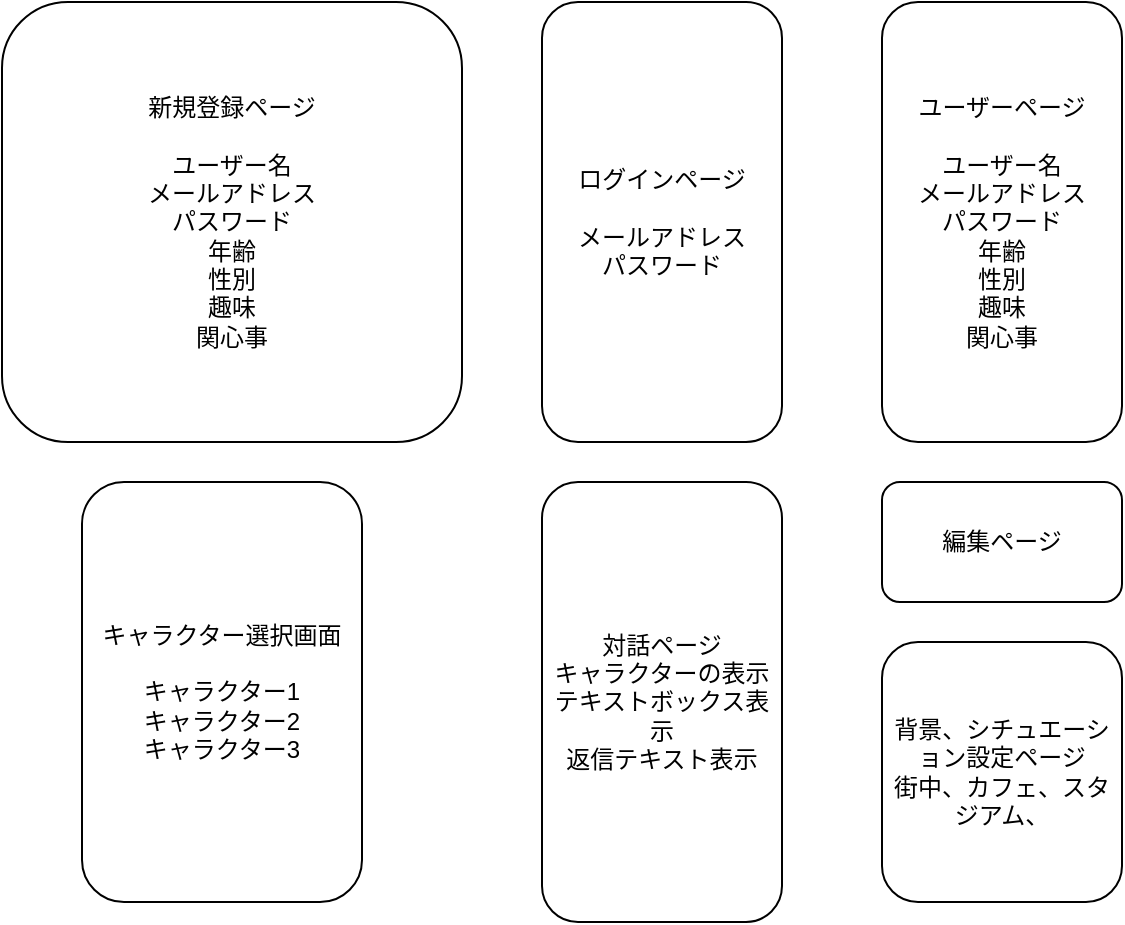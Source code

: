 <mxfile>
    <diagram id="SEVSWZJZT-9WynlzxIRj" name="ページ1">
        <mxGraphModel dx="730" dy="515" grid="1" gridSize="10" guides="1" tooltips="1" connect="1" arrows="1" fold="1" page="1" pageScale="1" pageWidth="827" pageHeight="1169" math="0" shadow="0">
            <root>
                <mxCell id="0"/>
                <mxCell id="1" parent="0"/>
                <mxCell id="4" value="新規登録ページ&lt;br&gt;&lt;br&gt;ユーザー名&lt;br&gt;メールアドレス&lt;br&gt;パスワード&lt;br&gt;年齢&lt;br&gt;性別&lt;br&gt;趣味&lt;br&gt;関心事&lt;br&gt;" style="rounded=1;whiteSpace=wrap;html=1;" parent="1" vertex="1">
                    <mxGeometry x="50" y="10" width="230" height="220" as="geometry"/>
                </mxCell>
                <mxCell id="5" value="ログインページ&lt;br&gt;&lt;br&gt;メールアドレス&lt;br&gt;パスワード" style="rounded=1;whiteSpace=wrap;html=1;" parent="1" vertex="1">
                    <mxGeometry x="320" y="10" width="120" height="220" as="geometry"/>
                </mxCell>
                <mxCell id="6" value="ユーザーページ&lt;br&gt;&lt;br&gt;ユーザー名&lt;br&gt;メールアドレス&lt;br&gt;パスワード&lt;br&gt;年齢&lt;br&gt;性別&lt;br&gt;趣味&lt;br&gt;関心事" style="rounded=1;whiteSpace=wrap;html=1;" parent="1" vertex="1">
                    <mxGeometry x="490" y="10" width="120" height="220" as="geometry"/>
                </mxCell>
                <mxCell id="7" value="キャラクター選択画面&lt;br&gt;&lt;br&gt;キャラクター1&lt;br&gt;キャラクター2&lt;br&gt;キャラクター3" style="rounded=1;whiteSpace=wrap;html=1;" parent="1" vertex="1">
                    <mxGeometry x="90" y="250" width="140" height="210" as="geometry"/>
                </mxCell>
                <mxCell id="8" value="編集ページ" style="rounded=1;whiteSpace=wrap;html=1;" parent="1" vertex="1">
                    <mxGeometry x="490" y="250" width="120" height="60" as="geometry"/>
                </mxCell>
                <mxCell id="9" value="対話ページ&lt;br&gt;キャラクターの表示&lt;br&gt;テキストボックス表示&lt;br&gt;返信テキスト表示" style="rounded=1;whiteSpace=wrap;html=1;" parent="1" vertex="1">
                    <mxGeometry x="320" y="250" width="120" height="220" as="geometry"/>
                </mxCell>
                <mxCell id="10" value="背景、シチュエーション設定ページ&lt;br&gt;街中、カフェ、スタジアム、" style="rounded=1;whiteSpace=wrap;html=1;" parent="1" vertex="1">
                    <mxGeometry x="490" y="330" width="120" height="130" as="geometry"/>
                </mxCell>
            </root>
        </mxGraphModel>
    </diagram>
    <diagram id="ohDbpxad-H9u8axbea2e" name="ページ2">
        <mxGraphModel dx="730" dy="515" grid="1" gridSize="10" guides="1" tooltips="1" connect="1" arrows="1" fold="1" page="1" pageScale="1" pageWidth="827" pageHeight="1169" math="0" shadow="0">
            <root>
                <mxCell id="0"/>
                <mxCell id="1" parent="0"/>
                <mxCell id="JJLyF0xI527UYee2QASu-2" style="edgeStyle=none;html=1;entryX=0;entryY=0.5;entryDx=0;entryDy=0;" parent="1" source="DZDPCLEgWccUE5zM_Rx5-3" target="DZDPCLEgWccUE5zM_Rx5-6" edge="1">
                    <mxGeometry relative="1" as="geometry"/>
                </mxCell>
                <mxCell id="DZDPCLEgWccUE5zM_Rx5-3" value="新規登録ページ" style="rounded=0;whiteSpace=wrap;html=1;" parent="1" vertex="1">
                    <mxGeometry x="170" y="50" width="120" height="60" as="geometry"/>
                </mxCell>
                <mxCell id="JJLyF0xI527UYee2QASu-1" style="edgeStyle=none;html=1;" parent="1" source="DZDPCLEgWccUE5zM_Rx5-4" target="DZDPCLEgWccUE5zM_Rx5-6" edge="1">
                    <mxGeometry relative="1" as="geometry"/>
                </mxCell>
                <mxCell id="DZDPCLEgWccUE5zM_Rx5-4" value="ログインページ" style="rounded=0;whiteSpace=wrap;html=1;" parent="1" vertex="1">
                    <mxGeometry x="170" y="130" width="120" height="60" as="geometry"/>
                </mxCell>
                <mxCell id="DZDPCLEgWccUE5zM_Rx5-5" value="キャラクター選択ページ" style="rounded=0;whiteSpace=wrap;html=1;" parent="1" vertex="1">
                    <mxGeometry x="650" y="50" width="120" height="60" as="geometry"/>
                </mxCell>
                <mxCell id="rEVt_BTGWQjYZW-HA3kJ-6" value="" style="edgeStyle=none;html=1;" parent="1" source="DZDPCLEgWccUE5zM_Rx5-6" target="DZDPCLEgWccUE5zM_Rx5-8" edge="1">
                    <mxGeometry relative="1" as="geometry"/>
                </mxCell>
                <mxCell id="LstRgHJLz913e7MQDE_r-6" style="edgeStyle=none;html=1;entryX=0;entryY=0.5;entryDx=0;entryDy=0;" parent="1" source="DZDPCLEgWccUE5zM_Rx5-6" target="DZDPCLEgWccUE5zM_Rx5-9" edge="1">
                    <mxGeometry relative="1" as="geometry"/>
                </mxCell>
                <mxCell id="DZDPCLEgWccUE5zM_Rx5-6" value="トップページ&lt;br&gt;（ログイン後）" style="rounded=0;whiteSpace=wrap;html=1;" parent="1" vertex="1">
                    <mxGeometry x="330" y="50" width="120" height="60" as="geometry"/>
                </mxCell>
                <mxCell id="DZDPCLEgWccUE5zM_Rx5-7" value="編集ページ" style="rounded=0;whiteSpace=wrap;html=1;" parent="1" vertex="1">
                    <mxGeometry x="650" y="130" width="120" height="60" as="geometry"/>
                </mxCell>
                <mxCell id="rEVt_BTGWQjYZW-HA3kJ-8" style="edgeStyle=none;html=1;entryX=0;entryY=0.5;entryDx=0;entryDy=0;" parent="1" source="DZDPCLEgWccUE5zM_Rx5-8" target="DZDPCLEgWccUE5zM_Rx5-7" edge="1">
                    <mxGeometry relative="1" as="geometry"/>
                </mxCell>
                <mxCell id="LstRgHJLz913e7MQDE_r-2" style="edgeStyle=none;html=1;entryX=0;entryY=0.25;entryDx=0;entryDy=0;" parent="1" source="DZDPCLEgWccUE5zM_Rx5-8" target="LstRgHJLz913e7MQDE_r-1" edge="1">
                    <mxGeometry relative="1" as="geometry"/>
                </mxCell>
                <mxCell id="JJLyF0xI527UYee2QASu-3" style="edgeStyle=none;html=1;entryX=0.5;entryY=0;entryDx=0;entryDy=0;" parent="1" source="DZDPCLEgWccUE5zM_Rx5-8" target="DZDPCLEgWccUE5zM_Rx5-9" edge="1">
                    <mxGeometry relative="1" as="geometry"/>
                </mxCell>
                <mxCell id="JJLyF0xI527UYee2QASu-4" style="edgeStyle=none;html=1;entryX=0;entryY=0.5;entryDx=0;entryDy=0;" parent="1" source="DZDPCLEgWccUE5zM_Rx5-8" target="DZDPCLEgWccUE5zM_Rx5-5" edge="1">
                    <mxGeometry relative="1" as="geometry"/>
                </mxCell>
                <mxCell id="DZDPCLEgWccUE5zM_Rx5-8" value="ユーザーページ" style="rounded=0;whiteSpace=wrap;html=1;" parent="1" vertex="1">
                    <mxGeometry x="490" y="50" width="120" height="60" as="geometry"/>
                </mxCell>
                <mxCell id="DZDPCLEgWccUE5zM_Rx5-9" value="背景、シチュエーション設定ページ" style="rounded=0;whiteSpace=wrap;html=1;" parent="1" vertex="1">
                    <mxGeometry x="490" y="210" width="120" height="60" as="geometry"/>
                </mxCell>
                <mxCell id="rEVt_BTGWQjYZW-HA3kJ-1" style="edgeStyle=none;html=1;entryX=0;entryY=0.5;entryDx=0;entryDy=0;" parent="1" source="BEuzeoOfU43vTihOHhsE-1" target="DZDPCLEgWccUE5zM_Rx5-3" edge="1">
                    <mxGeometry relative="1" as="geometry"/>
                </mxCell>
                <mxCell id="rEVt_BTGWQjYZW-HA3kJ-2" style="edgeStyle=none;html=1;entryX=0;entryY=0.5;entryDx=0;entryDy=0;" parent="1" source="BEuzeoOfU43vTihOHhsE-1" target="DZDPCLEgWccUE5zM_Rx5-4" edge="1">
                    <mxGeometry relative="1" as="geometry"/>
                </mxCell>
                <mxCell id="BEuzeoOfU43vTihOHhsE-1" value="トップページ" style="rounded=0;whiteSpace=wrap;html=1;" parent="1" vertex="1">
                    <mxGeometry x="20" y="50" width="120" height="60" as="geometry"/>
                </mxCell>
                <mxCell id="LstRgHJLz913e7MQDE_r-1" value="削除機能" style="rounded=0;whiteSpace=wrap;html=1;" parent="1" vertex="1">
                    <mxGeometry x="650" y="210" width="120" height="60" as="geometry"/>
                </mxCell>
            </root>
        </mxGraphModel>
    </diagram>
    <diagram id="uf7vVzdIKj2ofhizDVks" name="ページ3">
        <mxGraphModel dx="730" dy="515" grid="1" gridSize="10" guides="1" tooltips="1" connect="1" arrows="1" fold="1" page="1" pageScale="1" pageWidth="827" pageHeight="1169" math="0" shadow="0">
            <root>
                <mxCell id="0"/>
                <mxCell id="1" parent="0"/>
                <mxCell id="WMoyyE1_tL8HpFmOAImw-1" value="&lt;div&gt;ユーザー(User)&lt;/div&gt;&lt;div&gt;- ユーザーID (User ID)&lt;/div&gt;&lt;div&gt;- ユーザー名 (Username)&lt;/div&gt;&lt;div&gt;- パスワード (Password)&lt;/div&gt;&lt;div&gt;- メールアドレス (Email)&lt;/div&gt;&lt;div&gt;- 生年月日 (Date of Birth)&lt;/div&gt;&lt;div&gt;- 性別 (Gender)&lt;/div&gt;&lt;div&gt;- 趣味 (Hobbies)&lt;/div&gt;&lt;div&gt;- 関心事 (Interests)&lt;/div&gt;&lt;div&gt;&lt;br&gt;&lt;/div&gt;&lt;div&gt;キャラクター(Character)&lt;/div&gt;&lt;div&gt;- キャラクターID (Character ID)&lt;/div&gt;&lt;div&gt;- ユーザーID (User ID)&lt;/div&gt;&lt;div&gt;- キャラクター名 (Character Name)&lt;/div&gt;&lt;div&gt;- キャラクターの外見 (Character Appearance)&lt;/div&gt;&lt;div&gt;- キャラクターのパーソナリティ (Character Personality)&lt;/div&gt;&lt;div&gt;- キャラクターの声設定 (Character Voice Setting)&lt;/div&gt;&lt;div&gt;&lt;br&gt;&lt;/div&gt;&lt;div&gt;会話(Conversation)&lt;/div&gt;&lt;div&gt;- 会話ID (Conversation ID)&lt;/div&gt;&lt;div&gt;- ユーザーID (User ID)&lt;/div&gt;&lt;div&gt;- キャラクターID (Character ID)&lt;/div&gt;&lt;div&gt;- 会話内容 (Conversation Content)&lt;/div&gt;&lt;div&gt;- 会話の日時 (Conversation Timestamp)&lt;/div&gt;&lt;div&gt;&lt;br&gt;&lt;/div&gt;&lt;div&gt;背景(Background)&lt;/div&gt;&lt;div&gt;- 背景ID (Background ID)&lt;/div&gt;&lt;div&gt;- 背景画像 (Background Image)&lt;/div&gt;&lt;div&gt;- 背景の設定やテーマ (Background Setting/Theme)&lt;/div&gt;&lt;div&gt;&lt;br&gt;&lt;/div&gt;" style="whiteSpace=wrap;html=1;aspect=fixed;" parent="1" vertex="1">
                    <mxGeometry x="90" y="20" width="460" height="460" as="geometry"/>
                </mxCell>
            </root>
        </mxGraphModel>
    </diagram>
    <diagram id="mkMyo6rISGQAMcKv4Npu" name="ページ4">
        <mxGraphModel dx="730" dy="515" grid="1" gridSize="10" guides="1" tooltips="1" connect="1" arrows="1" fold="1" page="1" pageScale="1" pageWidth="827" pageHeight="1169" math="0" shadow="0">
            <root>
                <mxCell id="0"/>
                <mxCell id="1" parent="0"/>
                <mxCell id="DgmzkuJ2oNibxHYLhAvS-1" value="Users テーブル" style="shape=table;startSize=30;container=1;collapsible=1;childLayout=tableLayout;fixedRows=1;rowLines=0;fontStyle=1;align=center;resizeLast=1;" vertex="1" parent="1">
                    <mxGeometry x="140" y="80" width="180" height="270" as="geometry"/>
                </mxCell>
                <mxCell id="DgmzkuJ2oNibxHYLhAvS-2" value="" style="shape=tableRow;horizontal=0;startSize=0;swimlaneHead=0;swimlaneBody=0;fillColor=none;collapsible=0;dropTarget=0;points=[[0,0.5],[1,0.5]];portConstraint=eastwest;top=0;left=0;right=0;bottom=1;" vertex="1" parent="DgmzkuJ2oNibxHYLhAvS-1">
                    <mxGeometry y="30" width="180" height="30" as="geometry"/>
                </mxCell>
                <mxCell id="DgmzkuJ2oNibxHYLhAvS-3" value="PK" style="shape=partialRectangle;connectable=0;fillColor=none;top=0;left=0;bottom=0;right=0;fontStyle=1;overflow=hidden;" vertex="1" parent="DgmzkuJ2oNibxHYLhAvS-2">
                    <mxGeometry width="30" height="30" as="geometry">
                        <mxRectangle width="30" height="30" as="alternateBounds"/>
                    </mxGeometry>
                </mxCell>
                <mxCell id="DgmzkuJ2oNibxHYLhAvS-4" value="UniqueID" style="shape=partialRectangle;connectable=0;fillColor=none;top=0;left=0;bottom=0;right=0;align=left;spacingLeft=6;fontStyle=5;overflow=hidden;" vertex="1" parent="DgmzkuJ2oNibxHYLhAvS-2">
                    <mxGeometry x="30" width="150" height="30" as="geometry">
                        <mxRectangle width="150" height="30" as="alternateBounds"/>
                    </mxGeometry>
                </mxCell>
                <mxCell id="DgmzkuJ2oNibxHYLhAvS-5" value="" style="shape=tableRow;horizontal=0;startSize=0;swimlaneHead=0;swimlaneBody=0;fillColor=none;collapsible=0;dropTarget=0;points=[[0,0.5],[1,0.5]];portConstraint=eastwest;top=0;left=0;right=0;bottom=0;" vertex="1" parent="DgmzkuJ2oNibxHYLhAvS-1">
                    <mxGeometry y="60" width="180" height="30" as="geometry"/>
                </mxCell>
                <mxCell id="DgmzkuJ2oNibxHYLhAvS-6" value="" style="shape=partialRectangle;connectable=0;fillColor=none;top=0;left=0;bottom=0;right=0;editable=1;overflow=hidden;" vertex="1" parent="DgmzkuJ2oNibxHYLhAvS-5">
                    <mxGeometry width="30" height="30" as="geometry">
                        <mxRectangle width="30" height="30" as="alternateBounds"/>
                    </mxGeometry>
                </mxCell>
                <mxCell id="DgmzkuJ2oNibxHYLhAvS-7" value="username" style="shape=partialRectangle;connectable=0;fillColor=none;top=0;left=0;bottom=0;right=0;align=left;spacingLeft=6;overflow=hidden;" vertex="1" parent="DgmzkuJ2oNibxHYLhAvS-5">
                    <mxGeometry x="30" width="150" height="30" as="geometry">
                        <mxRectangle width="150" height="30" as="alternateBounds"/>
                    </mxGeometry>
                </mxCell>
                <mxCell id="DgmzkuJ2oNibxHYLhAvS-8" value="" style="shape=tableRow;horizontal=0;startSize=0;swimlaneHead=0;swimlaneBody=0;fillColor=none;collapsible=0;dropTarget=0;points=[[0,0.5],[1,0.5]];portConstraint=eastwest;top=0;left=0;right=0;bottom=0;" vertex="1" parent="DgmzkuJ2oNibxHYLhAvS-1">
                    <mxGeometry y="90" width="180" height="30" as="geometry"/>
                </mxCell>
                <mxCell id="DgmzkuJ2oNibxHYLhAvS-9" value="" style="shape=partialRectangle;connectable=0;fillColor=none;top=0;left=0;bottom=0;right=0;editable=1;overflow=hidden;" vertex="1" parent="DgmzkuJ2oNibxHYLhAvS-8">
                    <mxGeometry width="30" height="30" as="geometry">
                        <mxRectangle width="30" height="30" as="alternateBounds"/>
                    </mxGeometry>
                </mxCell>
                <mxCell id="DgmzkuJ2oNibxHYLhAvS-10" value="encrypted_password" style="shape=partialRectangle;connectable=0;fillColor=none;top=0;left=0;bottom=0;right=0;align=left;spacingLeft=6;overflow=hidden;" vertex="1" parent="DgmzkuJ2oNibxHYLhAvS-8">
                    <mxGeometry x="30" width="150" height="30" as="geometry">
                        <mxRectangle width="150" height="30" as="alternateBounds"/>
                    </mxGeometry>
                </mxCell>
                <mxCell id="DgmzkuJ2oNibxHYLhAvS-11" value="" style="shape=tableRow;horizontal=0;startSize=0;swimlaneHead=0;swimlaneBody=0;fillColor=none;collapsible=0;dropTarget=0;points=[[0,0.5],[1,0.5]];portConstraint=eastwest;top=0;left=0;right=0;bottom=0;" vertex="1" parent="DgmzkuJ2oNibxHYLhAvS-1">
                    <mxGeometry y="120" width="180" height="30" as="geometry"/>
                </mxCell>
                <mxCell id="DgmzkuJ2oNibxHYLhAvS-12" value="" style="shape=partialRectangle;connectable=0;fillColor=none;top=0;left=0;bottom=0;right=0;editable=1;overflow=hidden;" vertex="1" parent="DgmzkuJ2oNibxHYLhAvS-11">
                    <mxGeometry width="30" height="30" as="geometry">
                        <mxRectangle width="30" height="30" as="alternateBounds"/>
                    </mxGeometry>
                </mxCell>
                <mxCell id="DgmzkuJ2oNibxHYLhAvS-13" value="email" style="shape=partialRectangle;connectable=0;fillColor=none;top=0;left=0;bottom=0;right=0;align=left;spacingLeft=6;overflow=hidden;" vertex="1" parent="DgmzkuJ2oNibxHYLhAvS-11">
                    <mxGeometry x="30" width="150" height="30" as="geometry">
                        <mxRectangle width="150" height="30" as="alternateBounds"/>
                    </mxGeometry>
                </mxCell>
                <mxCell id="DgmzkuJ2oNibxHYLhAvS-15" value="" style="shape=tableRow;horizontal=0;startSize=0;swimlaneHead=0;swimlaneBody=0;fillColor=none;collapsible=0;dropTarget=0;points=[[0,0.5],[1,0.5]];portConstraint=eastwest;top=0;left=0;right=0;bottom=0;" vertex="1" parent="DgmzkuJ2oNibxHYLhAvS-1">
                    <mxGeometry y="150" width="180" height="30" as="geometry"/>
                </mxCell>
                <mxCell id="DgmzkuJ2oNibxHYLhAvS-16" value="" style="shape=partialRectangle;connectable=0;fillColor=none;top=0;left=0;bottom=0;right=0;editable=1;overflow=hidden;" vertex="1" parent="DgmzkuJ2oNibxHYLhAvS-15">
                    <mxGeometry width="30" height="30" as="geometry">
                        <mxRectangle width="30" height="30" as="alternateBounds"/>
                    </mxGeometry>
                </mxCell>
                <mxCell id="DgmzkuJ2oNibxHYLhAvS-17" value="date_of_birth" style="shape=partialRectangle;connectable=0;fillColor=none;top=0;left=0;bottom=0;right=0;align=left;spacingLeft=6;overflow=hidden;" vertex="1" parent="DgmzkuJ2oNibxHYLhAvS-15">
                    <mxGeometry x="30" width="150" height="30" as="geometry">
                        <mxRectangle width="150" height="30" as="alternateBounds"/>
                    </mxGeometry>
                </mxCell>
                <mxCell id="DgmzkuJ2oNibxHYLhAvS-23" value="" style="shape=tableRow;horizontal=0;startSize=0;swimlaneHead=0;swimlaneBody=0;fillColor=none;collapsible=0;dropTarget=0;points=[[0,0.5],[1,0.5]];portConstraint=eastwest;top=0;left=0;right=0;bottom=0;" vertex="1" parent="DgmzkuJ2oNibxHYLhAvS-1">
                    <mxGeometry y="180" width="180" height="30" as="geometry"/>
                </mxCell>
                <mxCell id="DgmzkuJ2oNibxHYLhAvS-24" value="" style="shape=partialRectangle;connectable=0;fillColor=none;top=0;left=0;bottom=0;right=0;editable=1;overflow=hidden;" vertex="1" parent="DgmzkuJ2oNibxHYLhAvS-23">
                    <mxGeometry width="30" height="30" as="geometry">
                        <mxRectangle width="30" height="30" as="alternateBounds"/>
                    </mxGeometry>
                </mxCell>
                <mxCell id="DgmzkuJ2oNibxHYLhAvS-25" value="hobbies_id" style="shape=partialRectangle;connectable=0;fillColor=none;top=0;left=0;bottom=0;right=0;align=left;spacingLeft=6;overflow=hidden;" vertex="1" parent="DgmzkuJ2oNibxHYLhAvS-23">
                    <mxGeometry x="30" width="150" height="30" as="geometry">
                        <mxRectangle width="150" height="30" as="alternateBounds"/>
                    </mxGeometry>
                </mxCell>
                <mxCell id="DgmzkuJ2oNibxHYLhAvS-19" value="" style="shape=tableRow;horizontal=0;startSize=0;swimlaneHead=0;swimlaneBody=0;fillColor=none;collapsible=0;dropTarget=0;points=[[0,0.5],[1,0.5]];portConstraint=eastwest;top=0;left=0;right=0;bottom=0;" vertex="1" parent="DgmzkuJ2oNibxHYLhAvS-1">
                    <mxGeometry y="210" width="180" height="30" as="geometry"/>
                </mxCell>
                <mxCell id="DgmzkuJ2oNibxHYLhAvS-20" value="" style="shape=partialRectangle;connectable=0;fillColor=none;top=0;left=0;bottom=0;right=0;editable=1;overflow=hidden;" vertex="1" parent="DgmzkuJ2oNibxHYLhAvS-19">
                    <mxGeometry width="30" height="30" as="geometry">
                        <mxRectangle width="30" height="30" as="alternateBounds"/>
                    </mxGeometry>
                </mxCell>
                <mxCell id="DgmzkuJ2oNibxHYLhAvS-21" value="interests_id" style="shape=partialRectangle;connectable=0;fillColor=none;top=0;left=0;bottom=0;right=0;align=left;spacingLeft=6;overflow=hidden;" vertex="1" parent="DgmzkuJ2oNibxHYLhAvS-19">
                    <mxGeometry x="30" width="150" height="30" as="geometry">
                        <mxRectangle width="150" height="30" as="alternateBounds"/>
                    </mxGeometry>
                </mxCell>
                <mxCell id="DgmzkuJ2oNibxHYLhAvS-27" value="" style="shape=tableRow;horizontal=0;startSize=0;swimlaneHead=0;swimlaneBody=0;fillColor=none;collapsible=0;dropTarget=0;points=[[0,0.5],[1,0.5]];portConstraint=eastwest;top=0;left=0;right=0;bottom=0;" vertex="1" parent="DgmzkuJ2oNibxHYLhAvS-1">
                    <mxGeometry y="240" width="180" height="30" as="geometry"/>
                </mxCell>
                <mxCell id="DgmzkuJ2oNibxHYLhAvS-28" value="" style="shape=partialRectangle;connectable=0;fillColor=none;top=0;left=0;bottom=0;right=0;editable=1;overflow=hidden;" vertex="1" parent="DgmzkuJ2oNibxHYLhAvS-27">
                    <mxGeometry width="30" height="30" as="geometry">
                        <mxRectangle width="30" height="30" as="alternateBounds"/>
                    </mxGeometry>
                </mxCell>
                <mxCell id="DgmzkuJ2oNibxHYLhAvS-29" value="character_id" style="shape=partialRectangle;connectable=0;fillColor=none;top=0;left=0;bottom=0;right=0;align=left;spacingLeft=6;overflow=hidden;" vertex="1" parent="DgmzkuJ2oNibxHYLhAvS-27">
                    <mxGeometry x="30" width="150" height="30" as="geometry">
                        <mxRectangle width="150" height="30" as="alternateBounds"/>
                    </mxGeometry>
                </mxCell>
                <mxCell id="lLxN_C_D0p8Zk5iAyR0O-14" value="convertions テーブル" style="shape=table;startSize=30;container=1;collapsible=1;childLayout=tableLayout;fixedRows=1;rowLines=0;fontStyle=1;align=center;resizeLast=1;" vertex="1" parent="1">
                    <mxGeometry x="550" y="80" width="180" height="190" as="geometry"/>
                </mxCell>
                <mxCell id="lLxN_C_D0p8Zk5iAyR0O-15" value="" style="shape=tableRow;horizontal=0;startSize=0;swimlaneHead=0;swimlaneBody=0;fillColor=none;collapsible=0;dropTarget=0;points=[[0,0.5],[1,0.5]];portConstraint=eastwest;top=0;left=0;right=0;bottom=1;" vertex="1" parent="lLxN_C_D0p8Zk5iAyR0O-14">
                    <mxGeometry y="30" width="180" height="30" as="geometry"/>
                </mxCell>
                <mxCell id="lLxN_C_D0p8Zk5iAyR0O-16" value="PK" style="shape=partialRectangle;connectable=0;fillColor=none;top=0;left=0;bottom=0;right=0;fontStyle=1;overflow=hidden;" vertex="1" parent="lLxN_C_D0p8Zk5iAyR0O-15">
                    <mxGeometry width="30" height="30" as="geometry">
                        <mxRectangle width="30" height="30" as="alternateBounds"/>
                    </mxGeometry>
                </mxCell>
                <mxCell id="lLxN_C_D0p8Zk5iAyR0O-17" value="UniqueID" style="shape=partialRectangle;connectable=0;fillColor=none;top=0;left=0;bottom=0;right=0;align=left;spacingLeft=6;fontStyle=5;overflow=hidden;" vertex="1" parent="lLxN_C_D0p8Zk5iAyR0O-15">
                    <mxGeometry x="30" width="150" height="30" as="geometry">
                        <mxRectangle width="150" height="30" as="alternateBounds"/>
                    </mxGeometry>
                </mxCell>
                <mxCell id="lLxN_C_D0p8Zk5iAyR0O-18" value="" style="shape=tableRow;horizontal=0;startSize=0;swimlaneHead=0;swimlaneBody=0;fillColor=none;collapsible=0;dropTarget=0;points=[[0,0.5],[1,0.5]];portConstraint=eastwest;top=0;left=0;right=0;bottom=0;" vertex="1" parent="lLxN_C_D0p8Zk5iAyR0O-14">
                    <mxGeometry y="60" width="180" height="30" as="geometry"/>
                </mxCell>
                <mxCell id="lLxN_C_D0p8Zk5iAyR0O-19" value="" style="shape=partialRectangle;connectable=0;fillColor=none;top=0;left=0;bottom=0;right=0;editable=1;overflow=hidden;" vertex="1" parent="lLxN_C_D0p8Zk5iAyR0O-18">
                    <mxGeometry width="30" height="30" as="geometry">
                        <mxRectangle width="30" height="30" as="alternateBounds"/>
                    </mxGeometry>
                </mxCell>
                <mxCell id="lLxN_C_D0p8Zk5iAyR0O-20" value="content" style="shape=partialRectangle;connectable=0;fillColor=none;top=0;left=0;bottom=0;right=0;align=left;spacingLeft=6;overflow=hidden;" vertex="1" parent="lLxN_C_D0p8Zk5iAyR0O-18">
                    <mxGeometry x="30" width="150" height="30" as="geometry">
                        <mxRectangle width="150" height="30" as="alternateBounds"/>
                    </mxGeometry>
                </mxCell>
                <mxCell id="lLxN_C_D0p8Zk5iAyR0O-28" value="" style="shape=tableRow;horizontal=0;startSize=0;swimlaneHead=0;swimlaneBody=0;fillColor=none;collapsible=0;dropTarget=0;points=[[0,0.5],[1,0.5]];portConstraint=eastwest;top=0;left=0;right=0;bottom=0;" vertex="1" parent="lLxN_C_D0p8Zk5iAyR0O-14">
                    <mxGeometry y="90" width="180" height="30" as="geometry"/>
                </mxCell>
                <mxCell id="lLxN_C_D0p8Zk5iAyR0O-29" value="FK" style="shape=partialRectangle;connectable=0;fillColor=none;top=0;left=0;bottom=0;right=0;fontStyle=0;overflow=hidden;" vertex="1" parent="lLxN_C_D0p8Zk5iAyR0O-28">
                    <mxGeometry width="30" height="30" as="geometry">
                        <mxRectangle width="30" height="30" as="alternateBounds"/>
                    </mxGeometry>
                </mxCell>
                <mxCell id="lLxN_C_D0p8Zk5iAyR0O-30" value="user" style="shape=partialRectangle;connectable=0;fillColor=none;top=0;left=0;bottom=0;right=0;align=left;spacingLeft=6;fontStyle=0;overflow=hidden;" vertex="1" parent="lLxN_C_D0p8Zk5iAyR0O-28">
                    <mxGeometry x="30" width="150" height="30" as="geometry">
                        <mxRectangle width="150" height="30" as="alternateBounds"/>
                    </mxGeometry>
                </mxCell>
                <mxCell id="lLxN_C_D0p8Zk5iAyR0O-21" value="" style="shape=tableRow;horizontal=0;startSize=0;swimlaneHead=0;swimlaneBody=0;fillColor=none;collapsible=0;dropTarget=0;points=[[0,0.5],[1,0.5]];portConstraint=eastwest;top=0;left=0;right=0;bottom=0;" vertex="1" parent="lLxN_C_D0p8Zk5iAyR0O-14">
                    <mxGeometry y="120" width="180" height="40" as="geometry"/>
                </mxCell>
                <mxCell id="lLxN_C_D0p8Zk5iAyR0O-22" value="" style="shape=partialRectangle;connectable=0;fillColor=none;top=0;left=0;bottom=0;right=0;editable=1;overflow=hidden;" vertex="1" parent="lLxN_C_D0p8Zk5iAyR0O-21">
                    <mxGeometry width="30" height="40" as="geometry">
                        <mxRectangle width="30" height="40" as="alternateBounds"/>
                    </mxGeometry>
                </mxCell>
                <mxCell id="lLxN_C_D0p8Zk5iAyR0O-23" value="character_id" style="shape=partialRectangle;connectable=0;fillColor=none;top=0;left=0;bottom=0;right=0;align=left;spacingLeft=6;overflow=hidden;" vertex="1" parent="lLxN_C_D0p8Zk5iAyR0O-21">
                    <mxGeometry x="30" width="150" height="40" as="geometry">
                        <mxRectangle width="150" height="40" as="alternateBounds"/>
                    </mxGeometry>
                </mxCell>
                <mxCell id="lLxN_C_D0p8Zk5iAyR0O-24" value="" style="shape=tableRow;horizontal=0;startSize=0;swimlaneHead=0;swimlaneBody=0;fillColor=none;collapsible=0;dropTarget=0;points=[[0,0.5],[1,0.5]];portConstraint=eastwest;top=0;left=0;right=0;bottom=0;" vertex="1" parent="lLxN_C_D0p8Zk5iAyR0O-14">
                    <mxGeometry y="160" width="180" height="30" as="geometry"/>
                </mxCell>
                <mxCell id="lLxN_C_D0p8Zk5iAyR0O-25" value="" style="shape=partialRectangle;connectable=0;fillColor=none;top=0;left=0;bottom=0;right=0;editable=1;overflow=hidden;" vertex="1" parent="lLxN_C_D0p8Zk5iAyR0O-24">
                    <mxGeometry width="30" height="30" as="geometry">
                        <mxRectangle width="30" height="30" as="alternateBounds"/>
                    </mxGeometry>
                </mxCell>
                <mxCell id="lLxN_C_D0p8Zk5iAyR0O-26" value="background_id" style="shape=partialRectangle;connectable=0;fillColor=none;top=0;left=0;bottom=0;right=0;align=left;spacingLeft=6;overflow=hidden;" vertex="1" parent="lLxN_C_D0p8Zk5iAyR0O-24">
                    <mxGeometry x="30" width="150" height="30" as="geometry">
                        <mxRectangle width="150" height="30" as="alternateBounds"/>
                    </mxGeometry>
                </mxCell>
                <mxCell id="lLxN_C_D0p8Zk5iAyR0O-31" value="Activehash List" style="swimlane;fontStyle=0;childLayout=stackLayout;horizontal=1;startSize=26;horizontalStack=0;resizeParent=1;resizeParentMax=0;resizeLast=0;collapsible=1;marginBottom=0;align=center;fontSize=14;" vertex="1" parent="1">
                    <mxGeometry x="370" y="360" width="160" height="146" as="geometry"/>
                </mxCell>
                <mxCell id="lLxN_C_D0p8Zk5iAyR0O-32" value="character_id" style="text;strokeColor=none;fillColor=none;spacingLeft=4;spacingRight=4;overflow=hidden;rotatable=0;points=[[0,0.5],[1,0.5]];portConstraint=eastwest;fontSize=12;" vertex="1" parent="lLxN_C_D0p8Zk5iAyR0O-31">
                    <mxGeometry y="26" width="160" height="30" as="geometry"/>
                </mxCell>
                <mxCell id="lLxN_C_D0p8Zk5iAyR0O-34" value="background_id" style="text;strokeColor=none;fillColor=none;spacingLeft=4;spacingRight=4;overflow=hidden;rotatable=0;points=[[0,0.5],[1,0.5]];portConstraint=eastwest;fontSize=12;" vertex="1" parent="lLxN_C_D0p8Zk5iAyR0O-31">
                    <mxGeometry y="56" width="160" height="30" as="geometry"/>
                </mxCell>
                <mxCell id="lLxN_C_D0p8Zk5iAyR0O-40" value="hobbies_id" style="text;strokeColor=none;fillColor=none;spacingLeft=4;spacingRight=4;overflow=hidden;rotatable=0;points=[[0,0.5],[1,0.5]];portConstraint=eastwest;fontSize=12;" vertex="1" parent="lLxN_C_D0p8Zk5iAyR0O-31">
                    <mxGeometry y="86" width="160" height="30" as="geometry"/>
                </mxCell>
                <mxCell id="lLxN_C_D0p8Zk5iAyR0O-39" value="interests_id" style="text;strokeColor=none;fillColor=none;spacingLeft=4;spacingRight=4;overflow=hidden;rotatable=0;points=[[0,0.5],[1,0.5]];portConstraint=eastwest;fontSize=12;" vertex="1" parent="lLxN_C_D0p8Zk5iAyR0O-31">
                    <mxGeometry y="116" width="160" height="30" as="geometry"/>
                </mxCell>
                <mxCell id="lLxN_C_D0p8Zk5iAyR0O-45" value="" style="edgeStyle=entityRelationEdgeStyle;fontSize=12;html=1;endArrow=ERoneToMany;entryX=0.006;entryY=0.25;entryDx=0;entryDy=0;entryPerimeter=0;" edge="1" parent="1" target="lLxN_C_D0p8Zk5iAyR0O-21">
                    <mxGeometry width="100" height="100" relative="1" as="geometry">
                        <mxPoint x="320" y="210" as="sourcePoint"/>
                        <mxPoint x="420" y="110" as="targetPoint"/>
                    </mxGeometry>
                </mxCell>
            </root>
        </mxGraphModel>
    </diagram>
</mxfile>